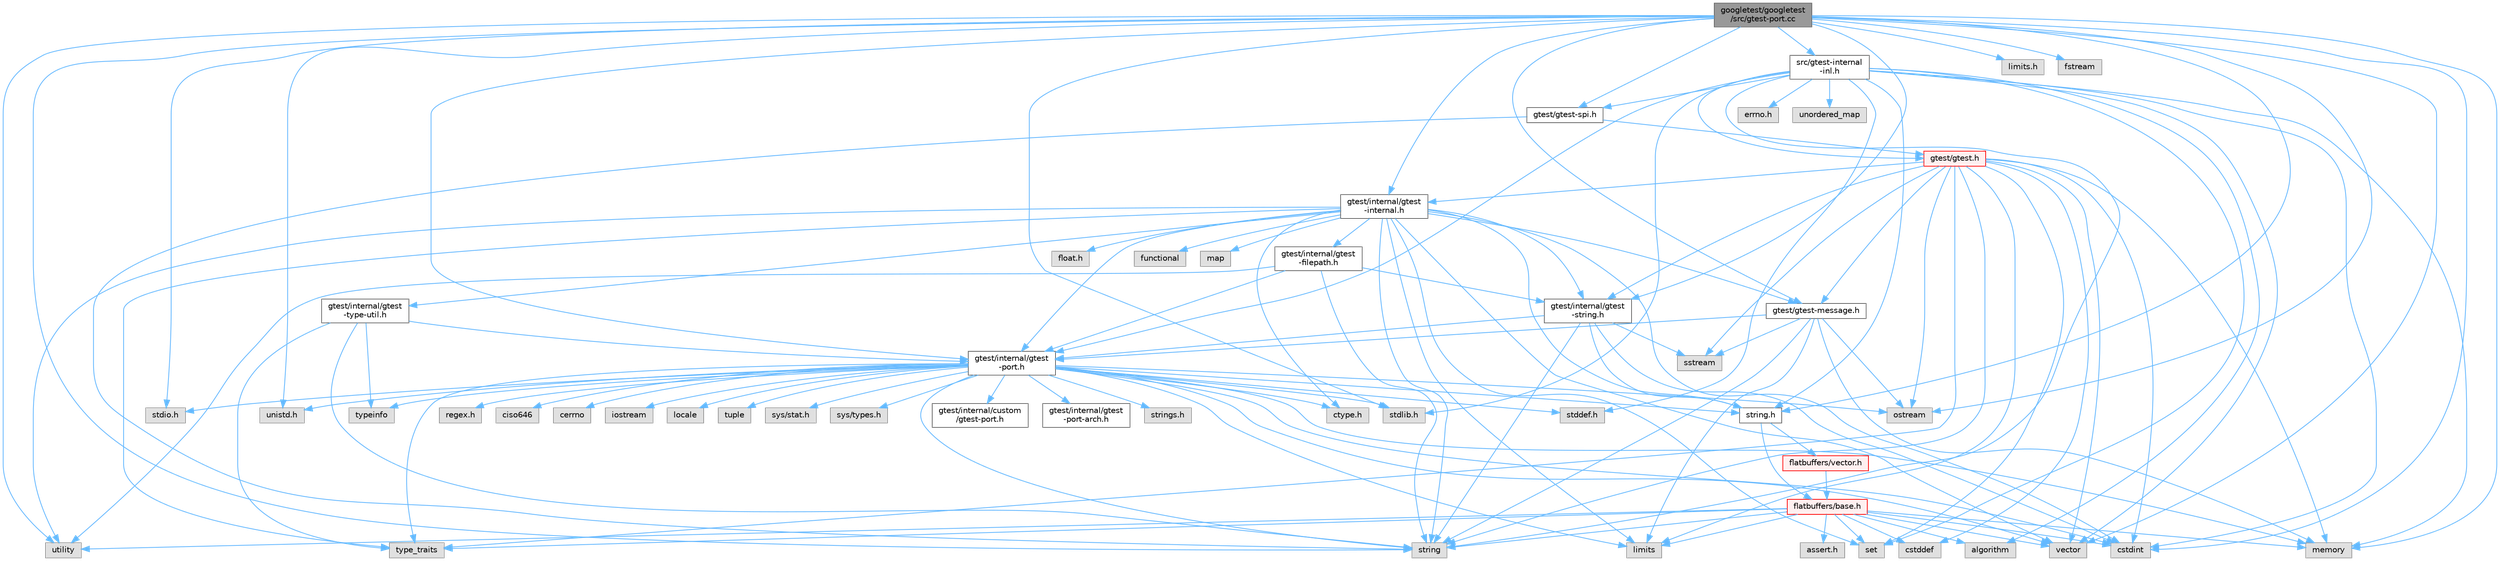 digraph "googletest/googletest/src/gtest-port.cc"
{
 // LATEX_PDF_SIZE
  bgcolor="transparent";
  edge [fontname=Helvetica,fontsize=10,labelfontname=Helvetica,labelfontsize=10];
  node [fontname=Helvetica,fontsize=10,shape=box,height=0.2,width=0.4];
  Node1 [id="Node000001",label="googletest/googletest\l/src/gtest-port.cc",height=0.2,width=0.4,color="gray40", fillcolor="grey60", style="filled", fontcolor="black",tooltip=" "];
  Node1 -> Node2 [id="edge1_Node000001_Node000002",color="steelblue1",style="solid",tooltip=" "];
  Node2 [id="Node000002",label="gtest/internal/gtest\l-port.h",height=0.2,width=0.4,color="grey40", fillcolor="white", style="filled",URL="$gtest-port_8h.html",tooltip=" "];
  Node2 -> Node3 [id="edge2_Node000002_Node000003",color="steelblue1",style="solid",tooltip=" "];
  Node3 [id="Node000003",label="ciso646",height=0.2,width=0.4,color="grey60", fillcolor="#E0E0E0", style="filled",tooltip=" "];
  Node2 -> Node4 [id="edge3_Node000002_Node000004",color="steelblue1",style="solid",tooltip=" "];
  Node4 [id="Node000004",label="ctype.h",height=0.2,width=0.4,color="grey60", fillcolor="#E0E0E0", style="filled",tooltip=" "];
  Node2 -> Node5 [id="edge4_Node000002_Node000005",color="steelblue1",style="solid",tooltip=" "];
  Node5 [id="Node000005",label="stddef.h",height=0.2,width=0.4,color="grey60", fillcolor="#E0E0E0", style="filled",tooltip=" "];
  Node2 -> Node6 [id="edge5_Node000002_Node000006",color="steelblue1",style="solid",tooltip=" "];
  Node6 [id="Node000006",label="stdio.h",height=0.2,width=0.4,color="grey60", fillcolor="#E0E0E0", style="filled",tooltip=" "];
  Node2 -> Node7 [id="edge6_Node000002_Node000007",color="steelblue1",style="solid",tooltip=" "];
  Node7 [id="Node000007",label="stdlib.h",height=0.2,width=0.4,color="grey60", fillcolor="#E0E0E0", style="filled",tooltip=" "];
  Node2 -> Node8 [id="edge7_Node000002_Node000008",color="steelblue1",style="solid",tooltip=" "];
  Node8 [id="Node000008",label="string.h",height=0.2,width=0.4,color="grey40", fillcolor="white", style="filled",URL="$string_8h.html",tooltip=" "];
  Node8 -> Node9 [id="edge8_Node000008_Node000009",color="steelblue1",style="solid",tooltip=" "];
  Node9 [id="Node000009",label="flatbuffers/base.h",height=0.2,width=0.4,color="red", fillcolor="#FFF0F0", style="filled",URL="$base_8h.html",tooltip=" "];
  Node9 -> Node10 [id="edge9_Node000009_Node000010",color="steelblue1",style="solid",tooltip=" "];
  Node10 [id="Node000010",label="assert.h",height=0.2,width=0.4,color="grey60", fillcolor="#E0E0E0", style="filled",tooltip=" "];
  Node9 -> Node11 [id="edge10_Node000009_Node000011",color="steelblue1",style="solid",tooltip=" "];
  Node11 [id="Node000011",label="cstdint",height=0.2,width=0.4,color="grey60", fillcolor="#E0E0E0", style="filled",tooltip=" "];
  Node9 -> Node12 [id="edge11_Node000009_Node000012",color="steelblue1",style="solid",tooltip=" "];
  Node12 [id="Node000012",label="cstddef",height=0.2,width=0.4,color="grey60", fillcolor="#E0E0E0", style="filled",tooltip=" "];
  Node9 -> Node15 [id="edge12_Node000009_Node000015",color="steelblue1",style="solid",tooltip=" "];
  Node15 [id="Node000015",label="utility",height=0.2,width=0.4,color="grey60", fillcolor="#E0E0E0", style="filled",tooltip=" "];
  Node9 -> Node16 [id="edge13_Node000009_Node000016",color="steelblue1",style="solid",tooltip=" "];
  Node16 [id="Node000016",label="string",height=0.2,width=0.4,color="grey60", fillcolor="#E0E0E0", style="filled",tooltip=" "];
  Node9 -> Node17 [id="edge14_Node000009_Node000017",color="steelblue1",style="solid",tooltip=" "];
  Node17 [id="Node000017",label="type_traits",height=0.2,width=0.4,color="grey60", fillcolor="#E0E0E0", style="filled",tooltip=" "];
  Node9 -> Node18 [id="edge15_Node000009_Node000018",color="steelblue1",style="solid",tooltip=" "];
  Node18 [id="Node000018",label="vector",height=0.2,width=0.4,color="grey60", fillcolor="#E0E0E0", style="filled",tooltip=" "];
  Node9 -> Node19 [id="edge16_Node000009_Node000019",color="steelblue1",style="solid",tooltip=" "];
  Node19 [id="Node000019",label="set",height=0.2,width=0.4,color="grey60", fillcolor="#E0E0E0", style="filled",tooltip=" "];
  Node9 -> Node20 [id="edge17_Node000009_Node000020",color="steelblue1",style="solid",tooltip=" "];
  Node20 [id="Node000020",label="algorithm",height=0.2,width=0.4,color="grey60", fillcolor="#E0E0E0", style="filled",tooltip=" "];
  Node9 -> Node21 [id="edge18_Node000009_Node000021",color="steelblue1",style="solid",tooltip=" "];
  Node21 [id="Node000021",label="limits",height=0.2,width=0.4,color="grey60", fillcolor="#E0E0E0", style="filled",tooltip=" "];
  Node9 -> Node23 [id="edge19_Node000009_Node000023",color="steelblue1",style="solid",tooltip=" "];
  Node23 [id="Node000023",label="memory",height=0.2,width=0.4,color="grey60", fillcolor="#E0E0E0", style="filled",tooltip=" "];
  Node8 -> Node24 [id="edge20_Node000008_Node000024",color="steelblue1",style="solid",tooltip=" "];
  Node24 [id="Node000024",label="flatbuffers/vector.h",height=0.2,width=0.4,color="red", fillcolor="#FFF0F0", style="filled",URL="$vector_8h.html",tooltip=" "];
  Node24 -> Node9 [id="edge21_Node000024_Node000009",color="steelblue1",style="solid",tooltip=" "];
  Node2 -> Node27 [id="edge22_Node000002_Node000027",color="steelblue1",style="solid",tooltip=" "];
  Node27 [id="Node000027",label="cerrno",height=0.2,width=0.4,color="grey60", fillcolor="#E0E0E0", style="filled",tooltip=" "];
  Node2 -> Node11 [id="edge23_Node000002_Node000011",color="steelblue1",style="solid",tooltip=" "];
  Node2 -> Node28 [id="edge24_Node000002_Node000028",color="steelblue1",style="solid",tooltip=" "];
  Node28 [id="Node000028",label="iostream",height=0.2,width=0.4,color="grey60", fillcolor="#E0E0E0", style="filled",tooltip=" "];
  Node2 -> Node21 [id="edge25_Node000002_Node000021",color="steelblue1",style="solid",tooltip=" "];
  Node2 -> Node29 [id="edge26_Node000002_Node000029",color="steelblue1",style="solid",tooltip=" "];
  Node29 [id="Node000029",label="locale",height=0.2,width=0.4,color="grey60", fillcolor="#E0E0E0", style="filled",tooltip=" "];
  Node2 -> Node23 [id="edge27_Node000002_Node000023",color="steelblue1",style="solid",tooltip=" "];
  Node2 -> Node30 [id="edge28_Node000002_Node000030",color="steelblue1",style="solid",tooltip=" "];
  Node30 [id="Node000030",label="ostream",height=0.2,width=0.4,color="grey60", fillcolor="#E0E0E0", style="filled",tooltip=" "];
  Node2 -> Node16 [id="edge29_Node000002_Node000016",color="steelblue1",style="solid",tooltip=" "];
  Node2 -> Node31 [id="edge30_Node000002_Node000031",color="steelblue1",style="solid",tooltip=" "];
  Node31 [id="Node000031",label="tuple",height=0.2,width=0.4,color="grey60", fillcolor="#E0E0E0", style="filled",tooltip=" "];
  Node2 -> Node17 [id="edge31_Node000002_Node000017",color="steelblue1",style="solid",tooltip=" "];
  Node2 -> Node18 [id="edge32_Node000002_Node000018",color="steelblue1",style="solid",tooltip=" "];
  Node2 -> Node32 [id="edge33_Node000002_Node000032",color="steelblue1",style="solid",tooltip=" "];
  Node32 [id="Node000032",label="sys/stat.h",height=0.2,width=0.4,color="grey60", fillcolor="#E0E0E0", style="filled",tooltip=" "];
  Node2 -> Node33 [id="edge34_Node000002_Node000033",color="steelblue1",style="solid",tooltip=" "];
  Node33 [id="Node000033",label="sys/types.h",height=0.2,width=0.4,color="grey60", fillcolor="#E0E0E0", style="filled",tooltip=" "];
  Node2 -> Node34 [id="edge35_Node000002_Node000034",color="steelblue1",style="solid",tooltip=" "];
  Node34 [id="Node000034",label="gtest/internal/custom\l/gtest-port.h",height=0.2,width=0.4,color="grey40", fillcolor="white", style="filled",URL="$custom_2gtest-port_8h.html",tooltip=" "];
  Node2 -> Node35 [id="edge36_Node000002_Node000035",color="steelblue1",style="solid",tooltip=" "];
  Node35 [id="Node000035",label="gtest/internal/gtest\l-port-arch.h",height=0.2,width=0.4,color="grey40", fillcolor="white", style="filled",URL="$gtest-port-arch_8h.html",tooltip=" "];
  Node2 -> Node36 [id="edge37_Node000002_Node000036",color="steelblue1",style="solid",tooltip=" "];
  Node36 [id="Node000036",label="strings.h",height=0.2,width=0.4,color="grey60", fillcolor="#E0E0E0", style="filled",tooltip=" "];
  Node2 -> Node37 [id="edge38_Node000002_Node000037",color="steelblue1",style="solid",tooltip=" "];
  Node37 [id="Node000037",label="unistd.h",height=0.2,width=0.4,color="grey60", fillcolor="#E0E0E0", style="filled",tooltip=" "];
  Node2 -> Node38 [id="edge39_Node000002_Node000038",color="steelblue1",style="solid",tooltip=" "];
  Node38 [id="Node000038",label="regex.h",height=0.2,width=0.4,color="grey60", fillcolor="#E0E0E0", style="filled",tooltip=" "];
  Node2 -> Node39 [id="edge40_Node000002_Node000039",color="steelblue1",style="solid",tooltip=" "];
  Node39 [id="Node000039",label="typeinfo",height=0.2,width=0.4,color="grey60", fillcolor="#E0E0E0", style="filled",tooltip=" "];
  Node1 -> Node40 [id="edge41_Node000001_Node000040",color="steelblue1",style="solid",tooltip=" "];
  Node40 [id="Node000040",label="limits.h",height=0.2,width=0.4,color="grey60", fillcolor="#E0E0E0", style="filled",tooltip=" "];
  Node1 -> Node6 [id="edge42_Node000001_Node000006",color="steelblue1",style="solid",tooltip=" "];
  Node1 -> Node7 [id="edge43_Node000001_Node000007",color="steelblue1",style="solid",tooltip=" "];
  Node1 -> Node8 [id="edge44_Node000001_Node000008",color="steelblue1",style="solid",tooltip=" "];
  Node1 -> Node11 [id="edge45_Node000001_Node000011",color="steelblue1",style="solid",tooltip=" "];
  Node1 -> Node41 [id="edge46_Node000001_Node000041",color="steelblue1",style="solid",tooltip=" "];
  Node41 [id="Node000041",label="fstream",height=0.2,width=0.4,color="grey60", fillcolor="#E0E0E0", style="filled",tooltip=" "];
  Node1 -> Node23 [id="edge47_Node000001_Node000023",color="steelblue1",style="solid",tooltip=" "];
  Node1 -> Node30 [id="edge48_Node000001_Node000030",color="steelblue1",style="solid",tooltip=" "];
  Node1 -> Node16 [id="edge49_Node000001_Node000016",color="steelblue1",style="solid",tooltip=" "];
  Node1 -> Node15 [id="edge50_Node000001_Node000015",color="steelblue1",style="solid",tooltip=" "];
  Node1 -> Node18 [id="edge51_Node000001_Node000018",color="steelblue1",style="solid",tooltip=" "];
  Node1 -> Node37 [id="edge52_Node000001_Node000037",color="steelblue1",style="solid",tooltip=" "];
  Node1 -> Node42 [id="edge53_Node000001_Node000042",color="steelblue1",style="solid",tooltip=" "];
  Node42 [id="Node000042",label="gtest/gtest-message.h",height=0.2,width=0.4,color="grey40", fillcolor="white", style="filled",URL="$gtest-message_8h.html",tooltip=" "];
  Node42 -> Node21 [id="edge54_Node000042_Node000021",color="steelblue1",style="solid",tooltip=" "];
  Node42 -> Node23 [id="edge55_Node000042_Node000023",color="steelblue1",style="solid",tooltip=" "];
  Node42 -> Node30 [id="edge56_Node000042_Node000030",color="steelblue1",style="solid",tooltip=" "];
  Node42 -> Node43 [id="edge57_Node000042_Node000043",color="steelblue1",style="solid",tooltip=" "];
  Node43 [id="Node000043",label="sstream",height=0.2,width=0.4,color="grey60", fillcolor="#E0E0E0", style="filled",tooltip=" "];
  Node42 -> Node16 [id="edge58_Node000042_Node000016",color="steelblue1",style="solid",tooltip=" "];
  Node42 -> Node2 [id="edge59_Node000042_Node000002",color="steelblue1",style="solid",tooltip=" "];
  Node1 -> Node44 [id="edge60_Node000001_Node000044",color="steelblue1",style="solid",tooltip=" "];
  Node44 [id="Node000044",label="gtest/gtest-spi.h",height=0.2,width=0.4,color="grey40", fillcolor="white", style="filled",URL="$gtest-spi_8h.html",tooltip=" "];
  Node44 -> Node16 [id="edge61_Node000044_Node000016",color="steelblue1",style="solid",tooltip=" "];
  Node44 -> Node45 [id="edge62_Node000044_Node000045",color="steelblue1",style="solid",tooltip=" "];
  Node45 [id="Node000045",label="gtest/gtest.h",height=0.2,width=0.4,color="red", fillcolor="#FFF0F0", style="filled",URL="$gtest_8h.html",tooltip=" "];
  Node45 -> Node12 [id="edge63_Node000045_Node000012",color="steelblue1",style="solid",tooltip=" "];
  Node45 -> Node11 [id="edge64_Node000045_Node000011",color="steelblue1",style="solid",tooltip=" "];
  Node45 -> Node21 [id="edge65_Node000045_Node000021",color="steelblue1",style="solid",tooltip=" "];
  Node45 -> Node23 [id="edge66_Node000045_Node000023",color="steelblue1",style="solid",tooltip=" "];
  Node45 -> Node30 [id="edge67_Node000045_Node000030",color="steelblue1",style="solid",tooltip=" "];
  Node45 -> Node19 [id="edge68_Node000045_Node000019",color="steelblue1",style="solid",tooltip=" "];
  Node45 -> Node43 [id="edge69_Node000045_Node000043",color="steelblue1",style="solid",tooltip=" "];
  Node45 -> Node16 [id="edge70_Node000045_Node000016",color="steelblue1",style="solid",tooltip=" "];
  Node45 -> Node17 [id="edge71_Node000045_Node000017",color="steelblue1",style="solid",tooltip=" "];
  Node45 -> Node18 [id="edge72_Node000045_Node000018",color="steelblue1",style="solid",tooltip=" "];
  Node45 -> Node42 [id="edge73_Node000045_Node000042",color="steelblue1",style="solid",tooltip=" "];
  Node45 -> Node53 [id="edge74_Node000045_Node000053",color="steelblue1",style="solid",tooltip=" "];
  Node53 [id="Node000053",label="gtest/internal/gtest\l-internal.h",height=0.2,width=0.4,color="grey40", fillcolor="white", style="filled",URL="$gtest-internal_8h.html",tooltip=" "];
  Node53 -> Node2 [id="edge75_Node000053_Node000002",color="steelblue1",style="solid",tooltip=" "];
  Node53 -> Node4 [id="edge76_Node000053_Node000004",color="steelblue1",style="solid",tooltip=" "];
  Node53 -> Node54 [id="edge77_Node000053_Node000054",color="steelblue1",style="solid",tooltip=" "];
  Node54 [id="Node000054",label="float.h",height=0.2,width=0.4,color="grey60", fillcolor="#E0E0E0", style="filled",tooltip=" "];
  Node53 -> Node8 [id="edge78_Node000053_Node000008",color="steelblue1",style="solid",tooltip=" "];
  Node53 -> Node11 [id="edge79_Node000053_Node000011",color="steelblue1",style="solid",tooltip=" "];
  Node53 -> Node51 [id="edge80_Node000053_Node000051",color="steelblue1",style="solid",tooltip=" "];
  Node51 [id="Node000051",label="functional",height=0.2,width=0.4,color="grey60", fillcolor="#E0E0E0", style="filled",tooltip=" "];
  Node53 -> Node21 [id="edge81_Node000053_Node000021",color="steelblue1",style="solid",tooltip=" "];
  Node53 -> Node55 [id="edge82_Node000053_Node000055",color="steelblue1",style="solid",tooltip=" "];
  Node55 [id="Node000055",label="map",height=0.2,width=0.4,color="grey60", fillcolor="#E0E0E0", style="filled",tooltip=" "];
  Node53 -> Node19 [id="edge83_Node000053_Node000019",color="steelblue1",style="solid",tooltip=" "];
  Node53 -> Node16 [id="edge84_Node000053_Node000016",color="steelblue1",style="solid",tooltip=" "];
  Node53 -> Node17 [id="edge85_Node000053_Node000017",color="steelblue1",style="solid",tooltip=" "];
  Node53 -> Node15 [id="edge86_Node000053_Node000015",color="steelblue1",style="solid",tooltip=" "];
  Node53 -> Node18 [id="edge87_Node000053_Node000018",color="steelblue1",style="solid",tooltip=" "];
  Node53 -> Node42 [id="edge88_Node000053_Node000042",color="steelblue1",style="solid",tooltip=" "];
  Node53 -> Node56 [id="edge89_Node000053_Node000056",color="steelblue1",style="solid",tooltip=" "];
  Node56 [id="Node000056",label="gtest/internal/gtest\l-filepath.h",height=0.2,width=0.4,color="grey40", fillcolor="white", style="filled",URL="$gtest-filepath_8h.html",tooltip=" "];
  Node56 -> Node16 [id="edge90_Node000056_Node000016",color="steelblue1",style="solid",tooltip=" "];
  Node56 -> Node15 [id="edge91_Node000056_Node000015",color="steelblue1",style="solid",tooltip=" "];
  Node56 -> Node2 [id="edge92_Node000056_Node000002",color="steelblue1",style="solid",tooltip=" "];
  Node56 -> Node57 [id="edge93_Node000056_Node000057",color="steelblue1",style="solid",tooltip=" "];
  Node57 [id="Node000057",label="gtest/internal/gtest\l-string.h",height=0.2,width=0.4,color="grey40", fillcolor="white", style="filled",URL="$gtest-string_8h.html",tooltip=" "];
  Node57 -> Node8 [id="edge94_Node000057_Node000008",color="steelblue1",style="solid",tooltip=" "];
  Node57 -> Node11 [id="edge95_Node000057_Node000011",color="steelblue1",style="solid",tooltip=" "];
  Node57 -> Node43 [id="edge96_Node000057_Node000043",color="steelblue1",style="solid",tooltip=" "];
  Node57 -> Node16 [id="edge97_Node000057_Node000016",color="steelblue1",style="solid",tooltip=" "];
  Node57 -> Node2 [id="edge98_Node000057_Node000002",color="steelblue1",style="solid",tooltip=" "];
  Node53 -> Node57 [id="edge99_Node000053_Node000057",color="steelblue1",style="solid",tooltip=" "];
  Node53 -> Node58 [id="edge100_Node000053_Node000058",color="steelblue1",style="solid",tooltip=" "];
  Node58 [id="Node000058",label="gtest/internal/gtest\l-type-util.h",height=0.2,width=0.4,color="grey40", fillcolor="white", style="filled",URL="$gtest-type-util_8h.html",tooltip=" "];
  Node58 -> Node16 [id="edge101_Node000058_Node000016",color="steelblue1",style="solid",tooltip=" "];
  Node58 -> Node17 [id="edge102_Node000058_Node000017",color="steelblue1",style="solid",tooltip=" "];
  Node58 -> Node39 [id="edge103_Node000058_Node000039",color="steelblue1",style="solid",tooltip=" "];
  Node58 -> Node2 [id="edge104_Node000058_Node000002",color="steelblue1",style="solid",tooltip=" "];
  Node45 -> Node57 [id="edge105_Node000045_Node000057",color="steelblue1",style="solid",tooltip=" "];
  Node1 -> Node53 [id="edge106_Node000001_Node000053",color="steelblue1",style="solid",tooltip=" "];
  Node1 -> Node57 [id="edge107_Node000001_Node000057",color="steelblue1",style="solid",tooltip=" "];
  Node1 -> Node69 [id="edge108_Node000001_Node000069",color="steelblue1",style="solid",tooltip=" "];
  Node69 [id="Node000069",label="src/gtest-internal\l-inl.h",height=0.2,width=0.4,color="grey40", fillcolor="white", style="filled",URL="$gtest-internal-inl_8h.html",tooltip=" "];
  Node69 -> Node70 [id="edge109_Node000069_Node000070",color="steelblue1",style="solid",tooltip=" "];
  Node70 [id="Node000070",label="errno.h",height=0.2,width=0.4,color="grey60", fillcolor="#E0E0E0", style="filled",tooltip=" "];
  Node69 -> Node5 [id="edge110_Node000069_Node000005",color="steelblue1",style="solid",tooltip=" "];
  Node69 -> Node7 [id="edge111_Node000069_Node000007",color="steelblue1",style="solid",tooltip=" "];
  Node69 -> Node8 [id="edge112_Node000069_Node000008",color="steelblue1",style="solid",tooltip=" "];
  Node69 -> Node20 [id="edge113_Node000069_Node000020",color="steelblue1",style="solid",tooltip=" "];
  Node69 -> Node11 [id="edge114_Node000069_Node000011",color="steelblue1",style="solid",tooltip=" "];
  Node69 -> Node23 [id="edge115_Node000069_Node000023",color="steelblue1",style="solid",tooltip=" "];
  Node69 -> Node19 [id="edge116_Node000069_Node000019",color="steelblue1",style="solid",tooltip=" "];
  Node69 -> Node16 [id="edge117_Node000069_Node000016",color="steelblue1",style="solid",tooltip=" "];
  Node69 -> Node63 [id="edge118_Node000069_Node000063",color="steelblue1",style="solid",tooltip=" "];
  Node63 [id="Node000063",label="unordered_map",height=0.2,width=0.4,color="grey60", fillcolor="#E0E0E0", style="filled",tooltip=" "];
  Node69 -> Node18 [id="edge119_Node000069_Node000018",color="steelblue1",style="solid",tooltip=" "];
  Node69 -> Node2 [id="edge120_Node000069_Node000002",color="steelblue1",style="solid",tooltip=" "];
  Node69 -> Node44 [id="edge121_Node000069_Node000044",color="steelblue1",style="solid",tooltip=" "];
  Node69 -> Node45 [id="edge122_Node000069_Node000045",color="steelblue1",style="solid",tooltip=" "];
}
